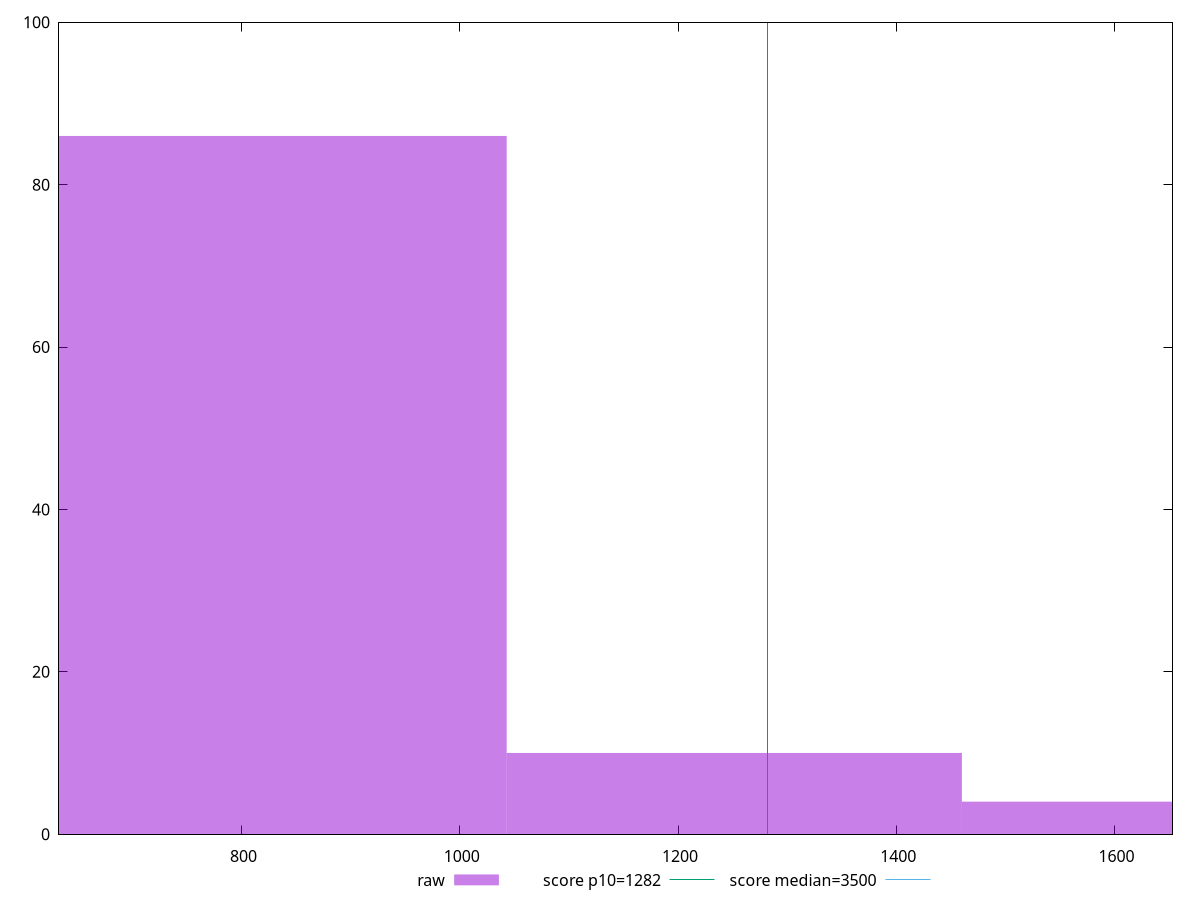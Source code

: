 reset

$raw <<EOF
1668.669584630607 4
1251.5021884729554 10
834.3347923153035 86
EOF

set key outside below
set boxwidth 417.16739615765175
set xrange [632.6600000000003:1653.0879999999997]
set yrange [0:100]
set trange [0:100]
set style fill transparent solid 0.5 noborder

set parametric
set terminal svg size 640, 490 enhanced background rgb 'white'
set output "report_00019_2021-02-10T18-14-37.922Z//bootup-time/samples/pages+cached/raw/histogram.svg"

plot $raw title "raw" with boxes, \
     1282,t title "score p10=1282", \
     3500,t title "score median=3500"

reset
